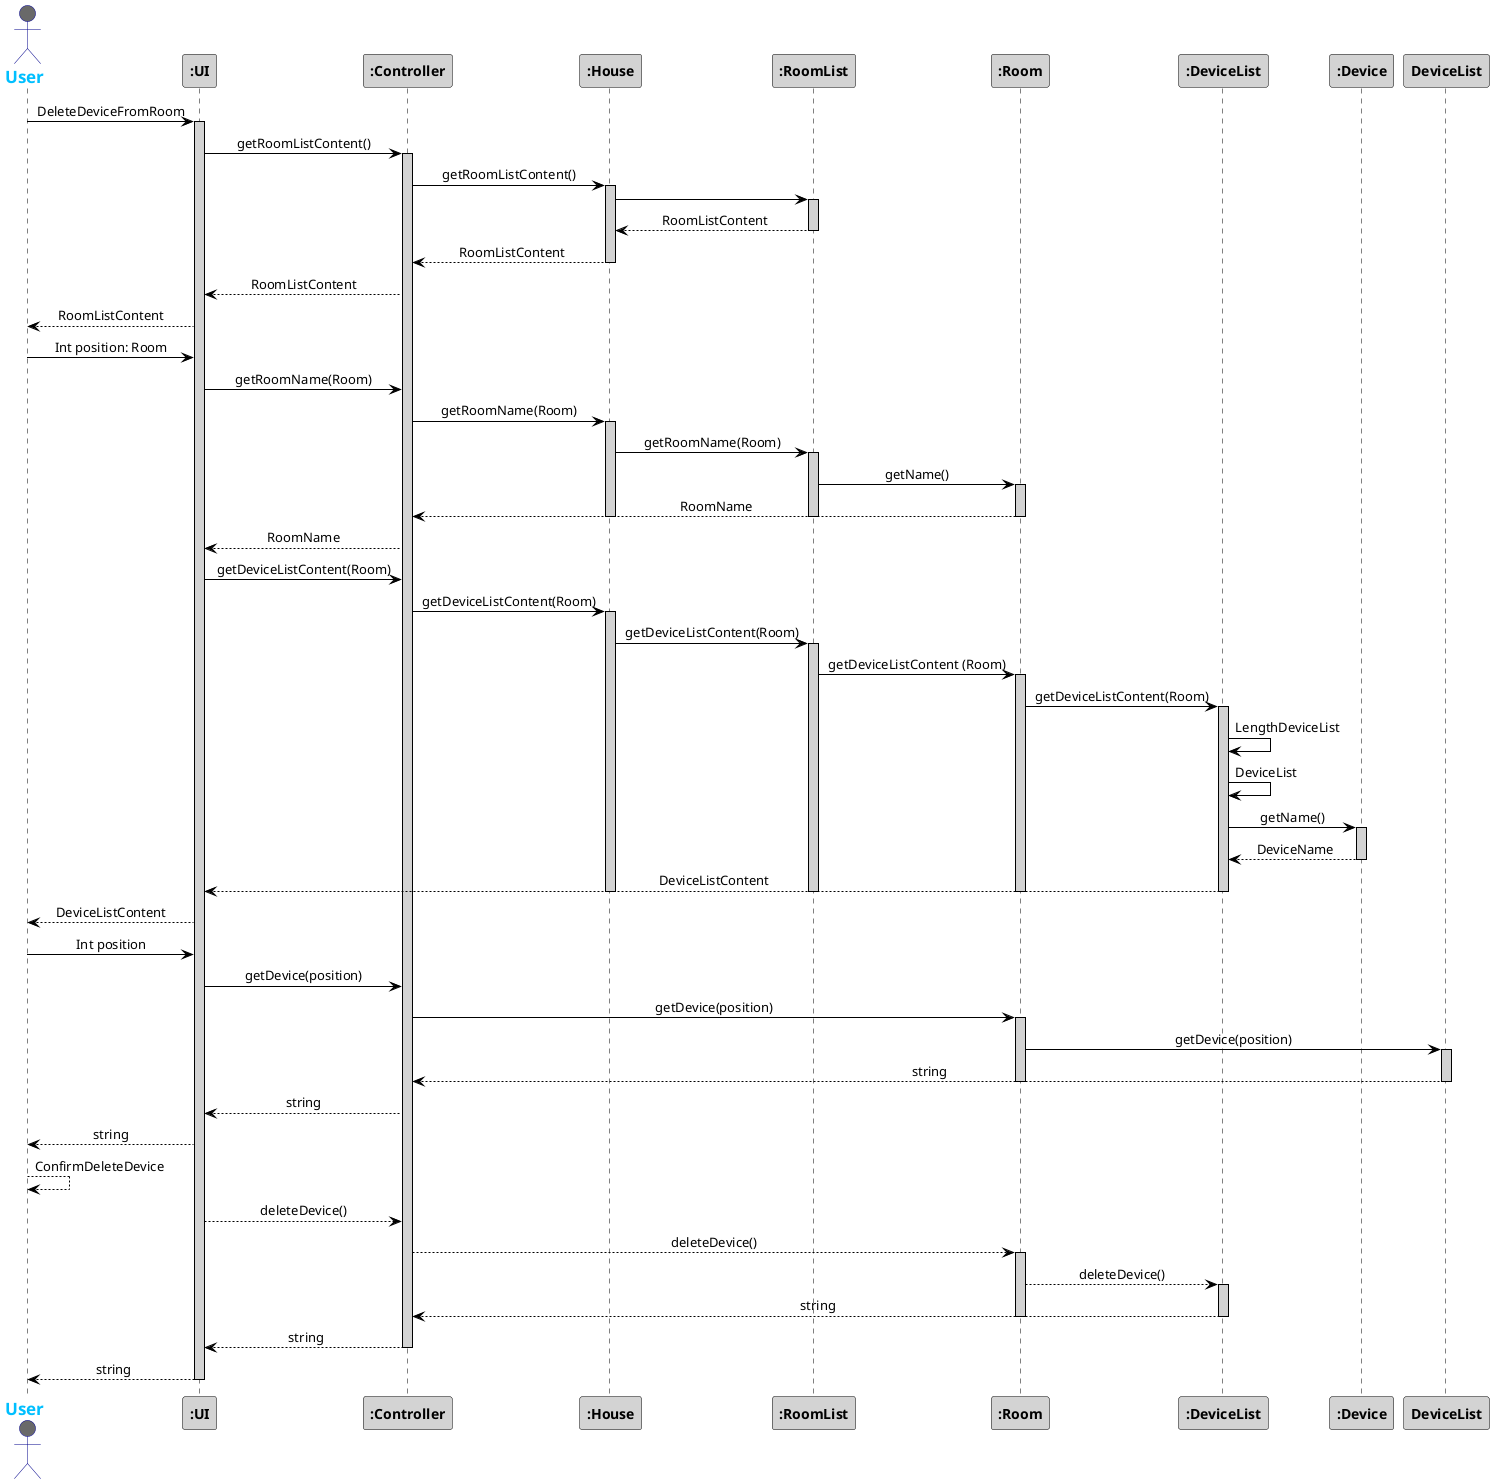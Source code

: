 @startuml
skinparam sequenceMessageAlign center
skinparam sequence {
	ArrowColor Black
	ActorBorderColor DarkBlue
	LifeLineBorderColor black
	LifeLineBackgroundColor LightGrey

	ParticipantBorderColor Black
	ParticipantBackgroundColor LightGrey
	ParticipantFontStyle Bold

	ActorBackgroundColor DimGrey
	ActorFontColor DeepSkyBlue
	ActorFontStyle Bold
	ActorFontSize 17
	ActorFontName Aapex
}

actor User
User -> ":UI": DeleteDeviceFromRoom
activate ":UI"
":UI" -> ":Controller": getRoomListContent()
activate ":Controller"
":Controller" -> ":House": getRoomListContent()
activate ":House"
":House" -> ":RoomList"
activate ":RoomList"
":House" <-- ":RoomList": RoomListContent
deactivate ":RoomList"
":Controller" <-- ":House": RoomListContent
deactivate ":House"
":UI" <-- ":Controller": RoomListContent
User <-- ":UI": RoomListContent

User -> ":UI": Int position: Room
":UI" -> ":Controller": getRoomName(Room)
":Controller" -> ":House": getRoomName(Room)
activate ":House"
":House" -> ":RoomList": getRoomName(Room)
activate ":RoomList"
":RoomList" -> ":Room": getName()
activate ":Room"
":Controller" <-- ":Room": RoomName
deactivate ":Room"
deactivate ":RoomList"
deactivate ":House"
":UI" <-- ":Controller": RoomName



":UI" -> ":Controller": getDeviceListContent(Room)
":Controller" -> ":House": getDeviceListContent(Room)
activate ":House"
":House" -> ":RoomList": getDeviceListContent(Room)
activate ":RoomList"
":RoomList" -> ":Room": getDeviceListContent (Room)
activate ":Room"
":Room" -> ":DeviceList": getDeviceListContent(Room)
activate ":DeviceList"
":DeviceList" -> ":DeviceList": LengthDeviceList
":DeviceList" -> ":DeviceList": DeviceList
":DeviceList" -> ":Device": getName()
activate ":Device"
":DeviceList" <-- ":Device": DeviceName
deactivate ":Device"
":UI" <-- ":DeviceList": DeviceListContent
deactivate ":DeviceList"
deactivate ":Room"
deactivate ":RoomList"
deactivate ":House"
User <-- ":UI": DeviceListContent

User -> ":UI": Int position
":UI" -> ":Controller": getDevice(position)
":Controller" -> ":Room": getDevice(position)
activate ":Room"
":Room" -> DeviceList: getDevice(position)
activate DeviceList
":Controller" <-- DeviceList : string
deactivate DeviceList
deactivate ":Room"

":UI" <-- ":Controller": string
User <-- ":UI": string
User --> User: ConfirmDeleteDevice
":UI" --> ":Controller": deleteDevice()
":Controller" --> ":Room": deleteDevice()
activate ":Room"
":Room" --> ":DeviceList": deleteDevice()
activate ":DeviceList"
":Controller" <-- ":DeviceList": string
deactivate ":DeviceList"
deactivate ":Room"
":UI" <-- ":Controller": string
deactivate ":Controller"
User <-- ":UI": string
deactivate ":UI"

@enduml